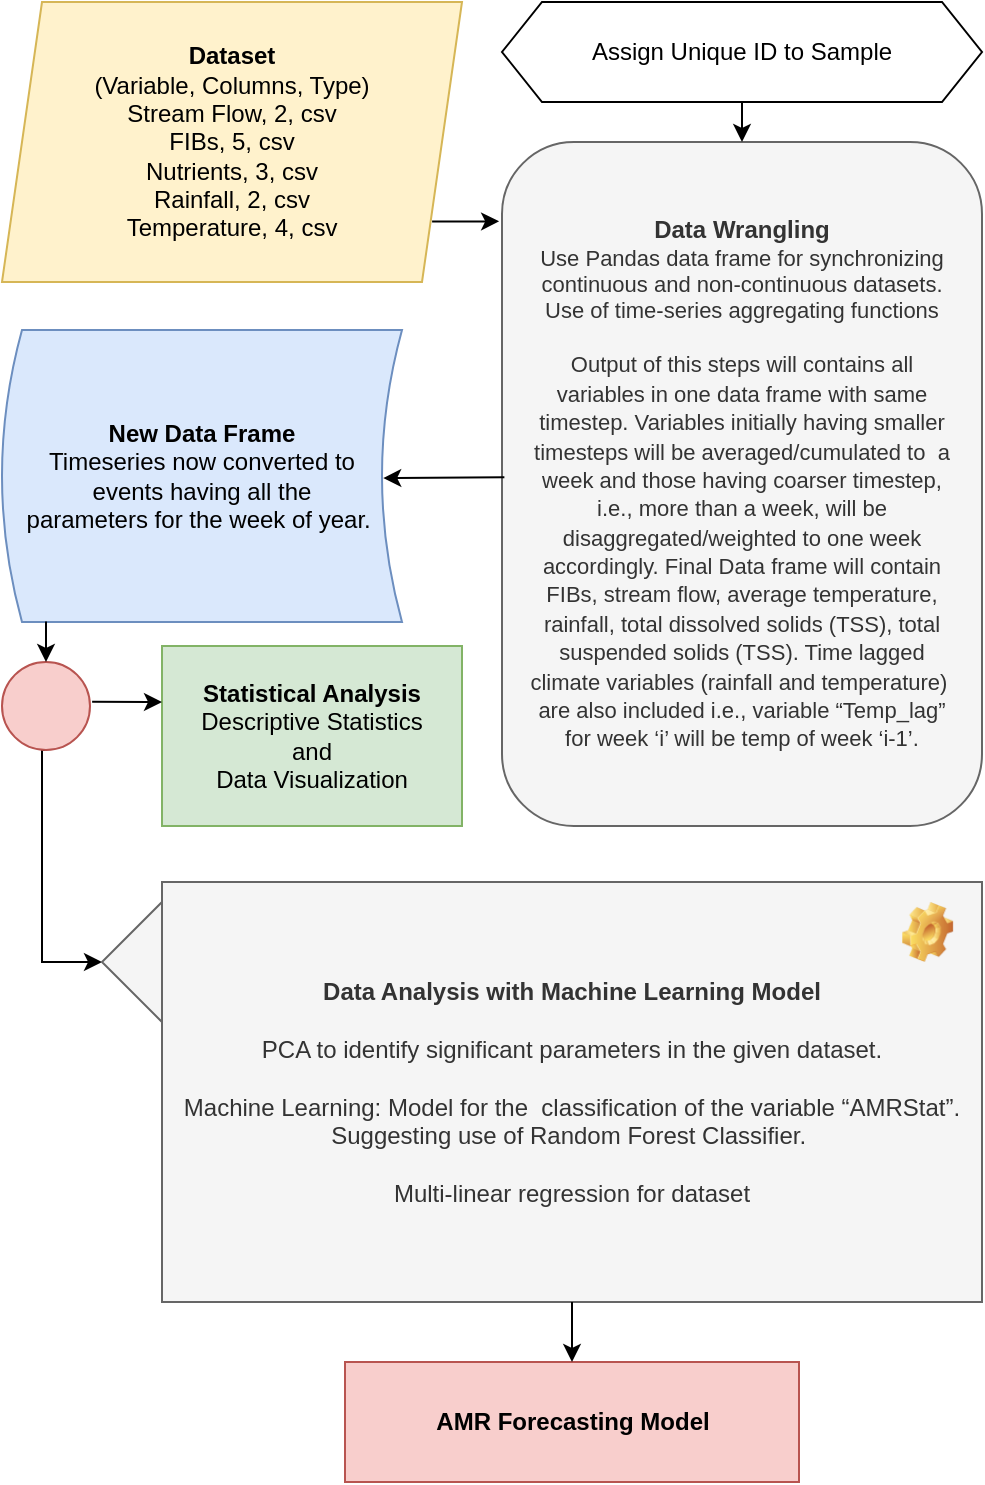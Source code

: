 <mxfile version="21.2.1" type="github">
  <diagram id="1l_QmJXVoPfFeIxE5d74" name="Page-1">
    <mxGraphModel dx="1562" dy="980" grid="1" gridSize="10" guides="1" tooltips="1" connect="1" arrows="1" fold="1" page="1" pageScale="1" pageWidth="509" pageHeight="750" math="0" shadow="0">
      <root>
        <mxCell id="WIyWlLk6GJQsqaUBKTNV-0" />
        <mxCell id="WIyWlLk6GJQsqaUBKTNV-1" parent="WIyWlLk6GJQsqaUBKTNV-0" />
        <mxCell id="sMG2LNS1y5nzMgJAh2wD-0" value="&lt;div&gt;&lt;b&gt;Dataset&lt;/b&gt;&lt;/div&gt;&lt;div&gt;(Variable, Columns, Type)&lt;/div&gt;&lt;div&gt;Stream Flow, 2, csv&lt;/div&gt;&lt;div&gt;FIBs, 5, csv&lt;/div&gt;&lt;div&gt;Nutrients, 3, csv&lt;/div&gt;&lt;div&gt;Rainfall, 2, csv&lt;/div&gt;&lt;div&gt;Temperature, 4, csv&lt;/div&gt;" style="shape=parallelogram;perimeter=parallelogramPerimeter;whiteSpace=wrap;html=1;fixedSize=1;fillColor=#fff2cc;strokeColor=#d6b656;" parent="WIyWlLk6GJQsqaUBKTNV-1" vertex="1">
          <mxGeometry x="10" y="5" width="230" height="140" as="geometry" />
        </mxCell>
        <mxCell id="sMG2LNS1y5nzMgJAh2wD-2" value="&lt;div&gt;&lt;b&gt;Data Wrangling&lt;/b&gt;&lt;/div&gt;&lt;div style=&quot;font-size: 11px;&quot;&gt;&lt;font style=&quot;font-size: 11px;&quot;&gt;Use Pandas data frame for synchronizing continuous and non-continuous datasets. Use of time-series aggregating functions&lt;/font&gt;&lt;/div&gt;&lt;div style=&quot;font-size: 11px;&quot;&gt;&lt;font style=&quot;font-size: 11px;&quot;&gt;&lt;br&gt;&lt;/font&gt;&lt;/div&gt;&lt;div style=&quot;&quot;&gt;&lt;span style=&quot;background-color: initial;&quot;&gt;&lt;span style=&quot;font-size: 11px;&quot;&gt;Output of this steps will contains all variables in one data frame with same timestep. Variables initially having smaller timesteps will be averaged/cumulated to&amp;nbsp; a week and those having coarser timestep, i.e., more than a week, will be disaggregated/weighted to one week accordingly. Final Data frame will contain FIBs, stream flow, average temperature, rainfall, total dissolved solids (TSS), total suspended solids (TSS). Time lagged climate variables (rainfall and temperature)&amp;nbsp; are also included i.e., variable “Temp_lag” for week ‘i’ will be temp of week ‘i-1’.&lt;/span&gt;&lt;/span&gt;&lt;br&gt;&lt;/div&gt;" style="rounded=1;whiteSpace=wrap;html=1;fillColor=#f5f5f5;strokeColor=#666666;fontColor=#333333;spacingLeft=13;spacingRight=13;" parent="WIyWlLk6GJQsqaUBKTNV-1" vertex="1">
          <mxGeometry x="260" y="75" width="240" height="342" as="geometry" />
        </mxCell>
        <mxCell id="sMG2LNS1y5nzMgJAh2wD-3" value="&lt;b&gt;New Data Frame&lt;br&gt;&lt;/b&gt;Timeseries now converted to&lt;br&gt;events having all the&lt;br&gt;parameters&amp;nbsp;for the week of year.&amp;nbsp;" style="shape=dataStorage;whiteSpace=wrap;html=1;fixedSize=1;fillColor=#dae8fc;strokeColor=#6c8ebf;size=10;" parent="WIyWlLk6GJQsqaUBKTNV-1" vertex="1">
          <mxGeometry x="10" y="169" width="200" height="146" as="geometry" />
        </mxCell>
        <mxCell id="sMG2LNS1y5nzMgJAh2wD-31" style="edgeStyle=orthogonalEdgeStyle;rounded=0;orthogonalLoop=1;jettySize=auto;html=1;exitX=0.5;exitY=1;exitDx=0;exitDy=0;entryX=0;entryY=0.5;entryDx=0;entryDy=0;" parent="WIyWlLk6GJQsqaUBKTNV-1" source="sMG2LNS1y5nzMgJAh2wD-5" target="sMG2LNS1y5nzMgJAh2wD-7" edge="1">
          <mxGeometry relative="1" as="geometry">
            <mxPoint x="60" y="379" as="targetPoint" />
            <Array as="points">
              <mxPoint x="30" y="379" />
              <mxPoint x="30" y="485" />
            </Array>
          </mxGeometry>
        </mxCell>
        <mxCell id="sMG2LNS1y5nzMgJAh2wD-5" value="" style="ellipse;whiteSpace=wrap;html=1;aspect=fixed;fillColor=#f8cecc;strokeColor=#b85450;" parent="WIyWlLk6GJQsqaUBKTNV-1" vertex="1">
          <mxGeometry x="10" y="335" width="44" height="44" as="geometry" />
        </mxCell>
        <mxCell id="sMG2LNS1y5nzMgJAh2wD-6" value="&lt;div&gt;&lt;b&gt;Statistical Analysis&lt;/b&gt; Descriptive Statistics&lt;/div&gt;&lt;div&gt;and&lt;/div&gt;&lt;div&gt;Data Visualization&lt;/div&gt;" style="rounded=0;whiteSpace=wrap;html=1;fillColor=#d5e8d4;strokeColor=#82b366;" parent="WIyWlLk6GJQsqaUBKTNV-1" vertex="1">
          <mxGeometry x="90" y="327" width="150" height="90" as="geometry" />
        </mxCell>
        <mxCell id="sMG2LNS1y5nzMgJAh2wD-7" value="" style="rhombus;whiteSpace=wrap;html=1;fillColor=#f5f5f5;fontColor=#333333;strokeColor=#666666;" parent="WIyWlLk6GJQsqaUBKTNV-1" vertex="1">
          <mxGeometry x="60" y="455" width="60" height="60" as="geometry" />
        </mxCell>
        <mxCell id="sMG2LNS1y5nzMgJAh2wD-9" value="&lt;div style=&quot;border-color: var(--border-color);&quot;&gt;&lt;b style=&quot;border-color: var(--border-color);&quot;&gt;Data Analysis with Machine Learning Model&lt;/b&gt;&lt;/div&gt;&lt;div style=&quot;border-color: var(--border-color);&quot;&gt;&lt;br style=&quot;border-color: var(--border-color);&quot;&gt;&lt;/div&gt;&lt;div style=&quot;border-color: var(--border-color);&quot;&gt;PCA to identify significant parameters in the given dataset.&lt;/div&gt;&lt;div style=&quot;border-color: var(--border-color);&quot;&gt;&lt;br style=&quot;border-color: var(--border-color);&quot;&gt;&lt;/div&gt;&lt;div style=&quot;border-color: var(--border-color);&quot;&gt;Machine Learning: Model for the&amp;nbsp; classification of the variable “AMRStat”. Suggesting use of Random Forest Classifier.&amp;nbsp;&lt;/div&gt;&lt;div style=&quot;border-color: var(--border-color);&quot;&gt;&lt;br style=&quot;border-color: var(--border-color);&quot;&gt;&lt;/div&gt;&lt;div style=&quot;border-color: var(--border-color);&quot;&gt;Multi-linear regression for dataset&lt;/div&gt;" style="rounded=0;whiteSpace=wrap;html=1;fillColor=#f5f5f5;fontColor=#333333;strokeColor=#666666;" parent="WIyWlLk6GJQsqaUBKTNV-1" vertex="1">
          <mxGeometry x="90" y="445" width="410" height="210" as="geometry" />
        </mxCell>
        <mxCell id="sMG2LNS1y5nzMgJAh2wD-10" value="&lt;p style=&quot;margin-top: 0pt; margin-bottom: 0pt; margin-left: 0in; direction: ltr; unicode-bidi: embed; word-break: normal;&quot;&gt;&lt;b&gt;AMR Forecasting Model&lt;/b&gt;&lt;/p&gt;" style="rounded=0;whiteSpace=wrap;html=1;fillColor=#f8cecc;strokeColor=#b85450;" parent="WIyWlLk6GJQsqaUBKTNV-1" vertex="1">
          <mxGeometry x="181.5" y="685" width="227" height="60" as="geometry" />
        </mxCell>
        <mxCell id="sMG2LNS1y5nzMgJAh2wD-34" value="" style="endArrow=classic;html=1;rounded=0;entryX=0.5;entryY=0;entryDx=0;entryDy=0;exitX=0.5;exitY=1;exitDx=0;exitDy=0;" parent="WIyWlLk6GJQsqaUBKTNV-1" source="sMG2LNS1y5nzMgJAh2wD-9" target="sMG2LNS1y5nzMgJAh2wD-10" edge="1">
          <mxGeometry width="50" height="50" relative="1" as="geometry">
            <mxPoint x="300" y="735" as="sourcePoint" />
            <mxPoint x="560" y="399" as="targetPoint" />
          </mxGeometry>
        </mxCell>
        <mxCell id="sMG2LNS1y5nzMgJAh2wD-36" value="" style="endArrow=classic;html=1;rounded=0;entryX=0.5;entryY=0;entryDx=0;entryDy=0;exitX=0.11;exitY=0.998;exitDx=0;exitDy=0;exitPerimeter=0;" parent="WIyWlLk6GJQsqaUBKTNV-1" source="sMG2LNS1y5nzMgJAh2wD-3" target="sMG2LNS1y5nzMgJAh2wD-5" edge="1">
          <mxGeometry width="50" height="50" relative="1" as="geometry">
            <mxPoint x="510" y="439" as="sourcePoint" />
            <mxPoint x="560" y="389" as="targetPoint" />
          </mxGeometry>
        </mxCell>
        <mxCell id="sMG2LNS1y5nzMgJAh2wD-42" value="" style="shape=image;html=1;verticalLabelPosition=bottom;verticalAlign=top;imageAspect=1;aspect=fixed;image=img/clipart/Gear_128x128.png" parent="WIyWlLk6GJQsqaUBKTNV-1" vertex="1">
          <mxGeometry x="460" y="455" width="25.57" height="30" as="geometry" />
        </mxCell>
        <mxCell id="Qd3qX28sv-r0yBDY4MxV-3" value="Assign Unique ID to Sample" style="shape=hexagon;perimeter=hexagonPerimeter2;whiteSpace=wrap;html=1;fixedSize=1;" parent="WIyWlLk6GJQsqaUBKTNV-1" vertex="1">
          <mxGeometry x="260" y="5" width="240" height="50" as="geometry" />
        </mxCell>
        <mxCell id="Qd3qX28sv-r0yBDY4MxV-5" value="" style="endArrow=classic;html=1;rounded=0;entryX=0.5;entryY=0;entryDx=0;entryDy=0;" parent="WIyWlLk6GJQsqaUBKTNV-1" target="sMG2LNS1y5nzMgJAh2wD-2" edge="1">
          <mxGeometry width="50" height="50" relative="1" as="geometry">
            <mxPoint x="380" y="55" as="sourcePoint" />
            <mxPoint x="380" y="65" as="targetPoint" />
          </mxGeometry>
        </mxCell>
        <mxCell id="Qd3qX28sv-r0yBDY4MxV-7" value="" style="endArrow=classic;html=1;rounded=0;entryX=0.953;entryY=0.507;entryDx=0;entryDy=0;entryPerimeter=0;exitX=0.005;exitY=0.49;exitDx=0;exitDy=0;exitPerimeter=0;" parent="WIyWlLk6GJQsqaUBKTNV-1" source="sMG2LNS1y5nzMgJAh2wD-2" target="sMG2LNS1y5nzMgJAh2wD-3" edge="1">
          <mxGeometry width="50" height="50" relative="1" as="geometry">
            <mxPoint x="210" y="295" as="sourcePoint" />
            <mxPoint x="260" y="245" as="targetPoint" />
          </mxGeometry>
        </mxCell>
        <mxCell id="Qd3qX28sv-r0yBDY4MxV-8" value="" style="endArrow=classic;html=1;rounded=0;entryX=-0.006;entryY=0.116;entryDx=0;entryDy=0;entryPerimeter=0;exitX=0.935;exitY=0.784;exitDx=0;exitDy=0;exitPerimeter=0;" parent="WIyWlLk6GJQsqaUBKTNV-1" source="sMG2LNS1y5nzMgJAh2wD-0" target="sMG2LNS1y5nzMgJAh2wD-2" edge="1">
          <mxGeometry width="50" height="50" relative="1" as="geometry">
            <mxPoint x="220" y="215" as="sourcePoint" />
            <mxPoint x="270" y="165" as="targetPoint" />
          </mxGeometry>
        </mxCell>
        <mxCell id="Qd3qX28sv-r0yBDY4MxV-9" value="" style="endArrow=classic;html=1;rounded=0;exitX=1.024;exitY=0.453;exitDx=0;exitDy=0;exitPerimeter=0;" parent="WIyWlLk6GJQsqaUBKTNV-1" source="sMG2LNS1y5nzMgJAh2wD-5" edge="1">
          <mxGeometry width="50" height="50" relative="1" as="geometry">
            <mxPoint x="40" y="405" as="sourcePoint" />
            <mxPoint x="90" y="355" as="targetPoint" />
          </mxGeometry>
        </mxCell>
      </root>
    </mxGraphModel>
  </diagram>
</mxfile>
